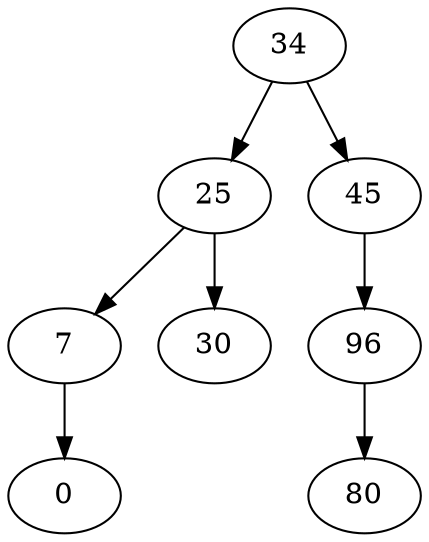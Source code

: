 digraph G {
"34" -> "25"
"34" -> "45"
"25" -> "7"
"25" -> "30"
"7" -> "0"
"45" -> "96"
"96" -> "80"
}